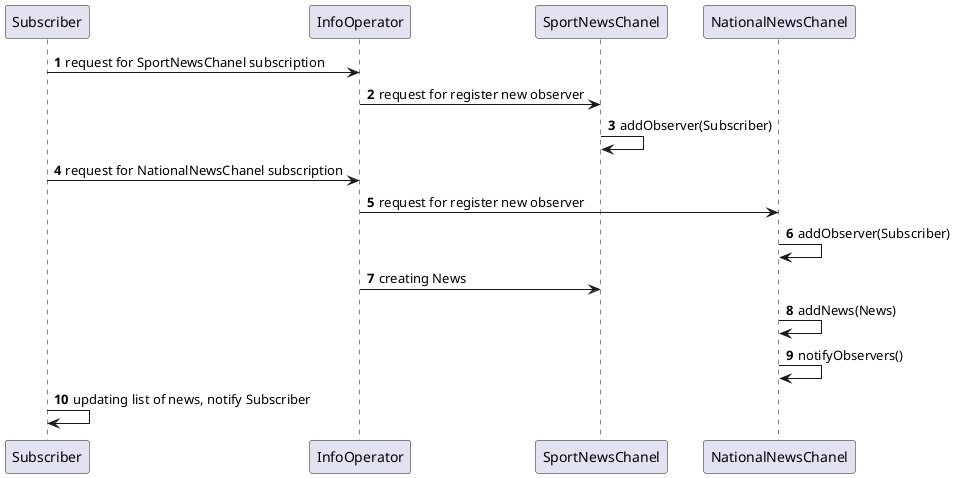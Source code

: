 @startuml
autonumber

Subscriber -> InfoOperator: request for SportNewsChanel subscription
InfoOperator -> SportNewsChanel: request for register new observer
SportNewsChanel -> SportNewsChanel: addObserver(Subscriber)

Subscriber -> InfoOperator: request for NationalNewsChanel subscription
InfoOperator -> NationalNewsChanel: request for register new observer
NationalNewsChanel -> NationalNewsChanel: addObserver(Subscriber)

InfoOperator -> SportNewsChanel : creating News
NationalNewsChanel -> NationalNewsChanel : addNews(News)
NationalNewsChanel -> NationalNewsChanel: notifyObservers()
Subscriber -> Subscriber: updating list of news, notify Subscriber

@enduml